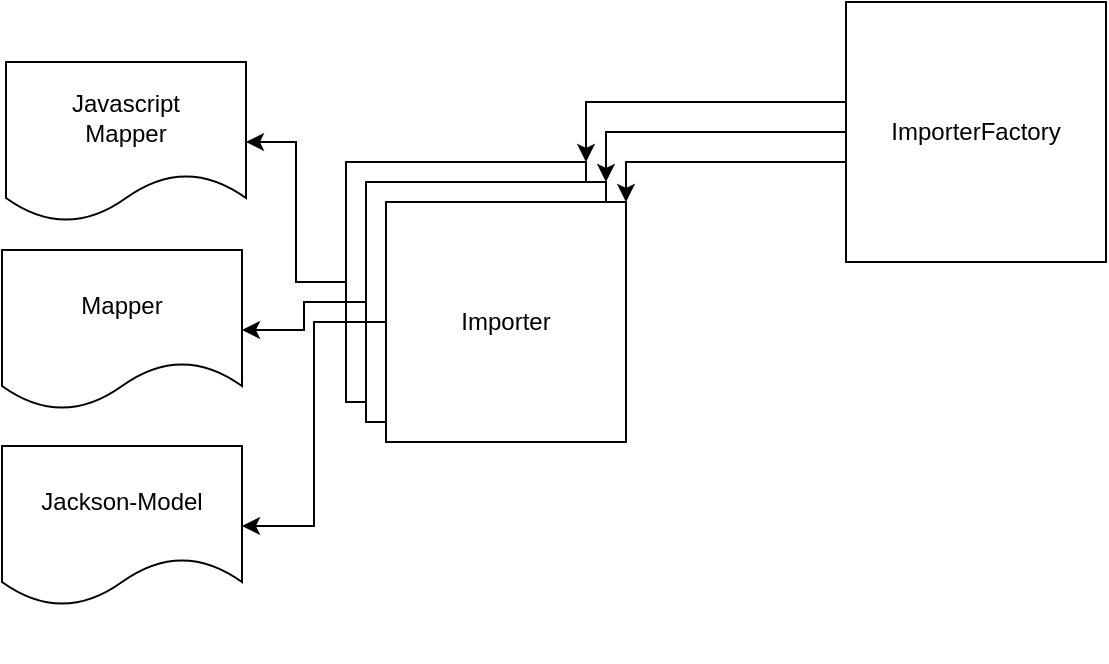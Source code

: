 <mxfile version="13.8.0" type="device"><diagram id="1mExNrS462JzCLxagUgW" name="Page-1"><mxGraphModel dx="1422" dy="762" grid="1" gridSize="10" guides="1" tooltips="1" connect="1" arrows="1" fold="1" page="1" pageScale="1" pageWidth="827" pageHeight="1169" math="0" shadow="0"><root><mxCell id="0"/><mxCell id="1" parent="0"/><mxCell id="IQtNh32y7Q0Jqq3rqhBG-4" style="edgeStyle=orthogonalEdgeStyle;rounded=0;orthogonalLoop=1;jettySize=auto;html=1;entryX=1;entryY=0;entryDx=0;entryDy=0;exitX=0.008;exitY=0.646;exitDx=0;exitDy=0;exitPerimeter=0;" edge="1" parent="1" source="IQtNh32y7Q0Jqq3rqhBG-3" target="IQtNh32y7Q0Jqq3rqhBG-14"><mxGeometry relative="1" as="geometry"><Array as="points"><mxPoint x="481" y="120"/><mxPoint x="370" y="120"/></Array></mxGeometry></mxCell><mxCell id="IQtNh32y7Q0Jqq3rqhBG-15" style="edgeStyle=orthogonalEdgeStyle;rounded=0;orthogonalLoop=1;jettySize=auto;html=1;entryX=1;entryY=0;entryDx=0;entryDy=0;" edge="1" parent="1" source="IQtNh32y7Q0Jqq3rqhBG-3" target="IQtNh32y7Q0Jqq3rqhBG-10"><mxGeometry relative="1" as="geometry"/></mxCell><mxCell id="IQtNh32y7Q0Jqq3rqhBG-16" style="edgeStyle=orthogonalEdgeStyle;rounded=0;orthogonalLoop=1;jettySize=auto;html=1;entryX=1;entryY=0;entryDx=0;entryDy=0;" edge="1" parent="1" source="IQtNh32y7Q0Jqq3rqhBG-3" target="IQtNh32y7Q0Jqq3rqhBG-2"><mxGeometry relative="1" as="geometry"><Array as="points"><mxPoint x="350" y="90"/></Array></mxGeometry></mxCell><mxCell id="IQtNh32y7Q0Jqq3rqhBG-3" value="ImporterFactory" style="whiteSpace=wrap;html=1;aspect=fixed;" vertex="1" parent="1"><mxGeometry x="480" y="40" width="130" height="130" as="geometry"/></mxCell><mxCell id="IQtNh32y7Q0Jqq3rqhBG-6" value="" style="group" vertex="1" connectable="0" parent="1"><mxGeometry x="230" y="120" width="120" height="240" as="geometry"/></mxCell><mxCell id="IQtNh32y7Q0Jqq3rqhBG-2" value="Exporter" style="whiteSpace=wrap;html=1;aspect=fixed;" vertex="1" parent="IQtNh32y7Q0Jqq3rqhBG-6"><mxGeometry width="120" height="120" as="geometry"/></mxCell><mxCell id="IQtNh32y7Q0Jqq3rqhBG-7" value="" style="group" vertex="1" connectable="0" parent="1"><mxGeometry x="240" y="130" width="120" height="240" as="geometry"/></mxCell><mxCell id="IQtNh32y7Q0Jqq3rqhBG-10" value="Exporter" style="whiteSpace=wrap;html=1;aspect=fixed;" vertex="1" parent="IQtNh32y7Q0Jqq3rqhBG-7"><mxGeometry width="120" height="120" as="geometry"/></mxCell><mxCell id="IQtNh32y7Q0Jqq3rqhBG-12" value="Jackson-Model" style="shape=document;whiteSpace=wrap;html=1;boundedLbl=1;" vertex="1" parent="1"><mxGeometry x="58" y="262" width="120" height="80" as="geometry"/></mxCell><mxCell id="IQtNh32y7Q0Jqq3rqhBG-13" style="edgeStyle=orthogonalEdgeStyle;rounded=0;orthogonalLoop=1;jettySize=auto;html=1;entryX=1;entryY=0.5;entryDx=0;entryDy=0;" edge="1" parent="1" source="IQtNh32y7Q0Jqq3rqhBG-14" target="IQtNh32y7Q0Jqq3rqhBG-12"><mxGeometry x="250" y="140" as="geometry"/></mxCell><mxCell id="IQtNh32y7Q0Jqq3rqhBG-14" value="Importer" style="whiteSpace=wrap;html=1;aspect=fixed;" vertex="1" parent="1"><mxGeometry x="250" y="140" width="120" height="120" as="geometry"/></mxCell><mxCell id="IQtNh32y7Q0Jqq3rqhBG-8" value="Mapper" style="shape=document;whiteSpace=wrap;html=1;boundedLbl=1;" vertex="1" parent="1"><mxGeometry x="58" y="164" width="120" height="80" as="geometry"/></mxCell><mxCell id="IQtNh32y7Q0Jqq3rqhBG-9" style="edgeStyle=orthogonalEdgeStyle;rounded=0;orthogonalLoop=1;jettySize=auto;html=1;entryX=1;entryY=0.5;entryDx=0;entryDy=0;" edge="1" parent="1" source="IQtNh32y7Q0Jqq3rqhBG-10" target="IQtNh32y7Q0Jqq3rqhBG-8"><mxGeometry relative="1" as="geometry"/></mxCell><mxCell id="IQtNh32y7Q0Jqq3rqhBG-1" value="Javascript&lt;br&gt;Mapper" style="shape=document;whiteSpace=wrap;html=1;boundedLbl=1;" vertex="1" parent="1"><mxGeometry x="60" y="70" width="120" height="80" as="geometry"/></mxCell><mxCell id="IQtNh32y7Q0Jqq3rqhBG-5" style="edgeStyle=orthogonalEdgeStyle;rounded=0;orthogonalLoop=1;jettySize=auto;html=1;entryX=1;entryY=0.5;entryDx=0;entryDy=0;" edge="1" parent="1" source="IQtNh32y7Q0Jqq3rqhBG-2" target="IQtNh32y7Q0Jqq3rqhBG-1"><mxGeometry relative="1" as="geometry"/></mxCell></root></mxGraphModel></diagram></mxfile>